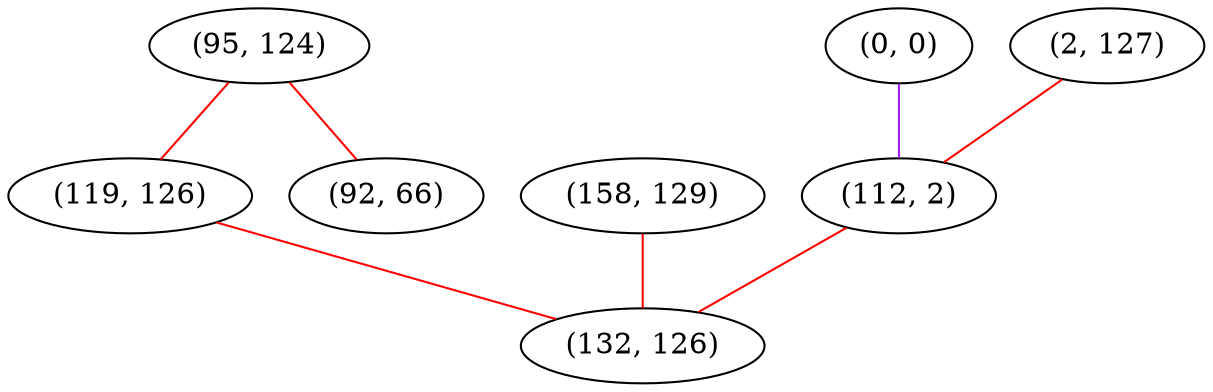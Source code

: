 graph "" {
"(95, 124)";
"(119, 126)";
"(0, 0)";
"(2, 127)";
"(158, 129)";
"(112, 2)";
"(92, 66)";
"(132, 126)";
"(95, 124)" -- "(92, 66)"  [color=red, key=0, weight=1];
"(95, 124)" -- "(119, 126)"  [color=red, key=0, weight=1];
"(119, 126)" -- "(132, 126)"  [color=red, key=0, weight=1];
"(0, 0)" -- "(112, 2)"  [color=purple, key=0, weight=4];
"(2, 127)" -- "(112, 2)"  [color=red, key=0, weight=1];
"(158, 129)" -- "(132, 126)"  [color=red, key=0, weight=1];
"(112, 2)" -- "(132, 126)"  [color=red, key=0, weight=1];
}
